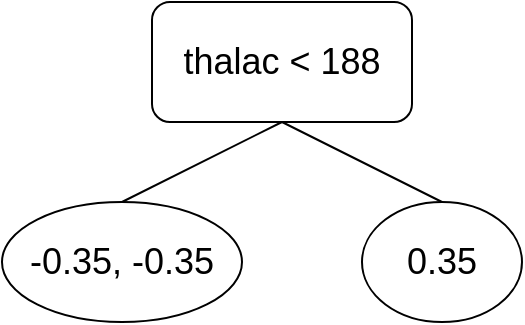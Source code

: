 <mxfile version="14.5.8" type="device"><diagram id="gg5bUDtGhlo-JpKLri8N" name="Page-1"><mxGraphModel dx="650" dy="363" grid="1" gridSize="10" guides="1" tooltips="1" connect="1" arrows="1" fold="1" page="1" pageScale="1" pageWidth="850" pageHeight="1100" math="0" shadow="0"><root><mxCell id="0"/><mxCell id="1" parent="0"/><mxCell id="cwy-fv_HPrR8ORnicTpn-1" value="&lt;font style=&quot;font-size: 18px&quot;&gt;thalac &amp;lt; 188&lt;/font&gt;" style="rounded=1;whiteSpace=wrap;html=1;" vertex="1" parent="1"><mxGeometry x="295" y="260" width="130" height="60" as="geometry"/></mxCell><mxCell id="cwy-fv_HPrR8ORnicTpn-2" value="&lt;font style=&quot;font-size: 18px&quot;&gt;-0.35, -0.35&lt;/font&gt;" style="ellipse;whiteSpace=wrap;html=1;" vertex="1" parent="1"><mxGeometry x="220" y="360" width="120" height="60" as="geometry"/></mxCell><mxCell id="cwy-fv_HPrR8ORnicTpn-3" value="&lt;font style=&quot;font-size: 18px&quot;&gt;0.35&lt;/font&gt;" style="ellipse;whiteSpace=wrap;html=1;" vertex="1" parent="1"><mxGeometry x="400" y="360" width="80" height="60" as="geometry"/></mxCell><mxCell id="cwy-fv_HPrR8ORnicTpn-4" value="" style="endArrow=none;html=1;exitX=0.5;exitY=0;exitDx=0;exitDy=0;entryX=0.5;entryY=1;entryDx=0;entryDy=0;" edge="1" parent="1" source="cwy-fv_HPrR8ORnicTpn-2" target="cwy-fv_HPrR8ORnicTpn-1"><mxGeometry width="50" height="50" relative="1" as="geometry"><mxPoint x="560" y="390" as="sourcePoint"/><mxPoint x="610" y="340" as="targetPoint"/></mxGeometry></mxCell><mxCell id="cwy-fv_HPrR8ORnicTpn-5" value="" style="endArrow=none;html=1;exitX=0.5;exitY=1;exitDx=0;exitDy=0;entryX=0.5;entryY=0;entryDx=0;entryDy=0;" edge="1" parent="1" source="cwy-fv_HPrR8ORnicTpn-1" target="cwy-fv_HPrR8ORnicTpn-3"><mxGeometry width="50" height="50" relative="1" as="geometry"><mxPoint x="530" y="370" as="sourcePoint"/><mxPoint x="580" y="320" as="targetPoint"/></mxGeometry></mxCell></root></mxGraphModel></diagram></mxfile>